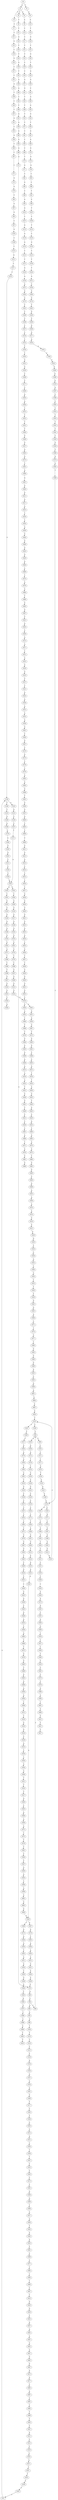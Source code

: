 strict digraph  {
	S0 -> S1 [ label = A ];
	S0 -> S2 [ label = T ];
	S1 -> S3 [ label = G ];
	S1 -> S4 [ label = C ];
	S1 -> S5 [ label = A ];
	S2 -> S6 [ label = A ];
	S3 -> S7 [ label = C ];
	S4 -> S8 [ label = T ];
	S5 -> S9 [ label = A ];
	S6 -> S10 [ label = G ];
	S7 -> S11 [ label = C ];
	S8 -> S12 [ label = T ];
	S9 -> S13 [ label = C ];
	S10 -> S14 [ label = T ];
	S11 -> S15 [ label = G ];
	S12 -> S16 [ label = A ];
	S13 -> S17 [ label = C ];
	S14 -> S18 [ label = A ];
	S15 -> S19 [ label = C ];
	S16 -> S20 [ label = T ];
	S17 -> S21 [ label = T ];
	S18 -> S22 [ label = T ];
	S19 -> S23 [ label = G ];
	S20 -> S24 [ label = T ];
	S21 -> S25 [ label = T ];
	S22 -> S26 [ label = G ];
	S23 -> S27 [ label = C ];
	S24 -> S28 [ label = G ];
	S25 -> S29 [ label = C ];
	S26 -> S30 [ label = T ];
	S27 -> S31 [ label = C ];
	S28 -> S32 [ label = T ];
	S29 -> S33 [ label = C ];
	S30 -> S34 [ label = A ];
	S31 -> S35 [ label = A ];
	S32 -> S36 [ label = G ];
	S33 -> S37 [ label = A ];
	S34 -> S38 [ label = G ];
	S35 -> S39 [ label = T ];
	S36 -> S40 [ label = A ];
	S37 -> S41 [ label = G ];
	S38 -> S42 [ label = C ];
	S39 -> S43 [ label = C ];
	S40 -> S44 [ label = C ];
	S41 -> S45 [ label = T ];
	S42 -> S46 [ label = A ];
	S43 -> S47 [ label = T ];
	S44 -> S48 [ label = T ];
	S45 -> S49 [ label = T ];
	S46 -> S50 [ label = G ];
	S47 -> S51 [ label = A ];
	S48 -> S52 [ label = A ];
	S49 -> S53 [ label = T ];
	S50 -> S54 [ label = G ];
	S51 -> S55 [ label = C ];
	S52 -> S56 [ label = A ];
	S53 -> S57 [ label = T ];
	S54 -> S58 [ label = T ];
	S55 -> S59 [ label = A ];
	S56 -> S60 [ label = A ];
	S57 -> S61 [ label = C ];
	S58 -> S62 [ label = A ];
	S59 -> S63 [ label = T ];
	S60 -> S64 [ label = G ];
	S61 -> S65 [ label = C ];
	S62 -> S66 [ label = A ];
	S63 -> S67 [ label = C ];
	S64 -> S68 [ label = A ];
	S65 -> S69 [ label = C ];
	S66 -> S70 [ label = G ];
	S67 -> S71 [ label = C ];
	S68 -> S72 [ label = A ];
	S69 -> S73 [ label = T ];
	S70 -> S74 [ label = A ];
	S71 -> S75 [ label = G ];
	S72 -> S76 [ label = G ];
	S73 -> S77 [ label = A ];
	S74 -> S78 [ label = A ];
	S75 -> S79 [ label = G ];
	S76 -> S80 [ label = A ];
	S77 -> S81 [ label = C ];
	S78 -> S82 [ label = C ];
	S79 -> S83 [ label = T ];
	S80 -> S84 [ label = C ];
	S81 -> S85 [ label = G ];
	S82 -> S86 [ label = C ];
	S83 -> S87 [ label = G ];
	S84 -> S88 [ label = A ];
	S84 -> S89 [ label = C ];
	S85 -> S90 [ label = C ];
	S86 -> S91 [ label = T ];
	S87 -> S92 [ label = G ];
	S88 -> S93 [ label = G ];
	S89 -> S94 [ label = T ];
	S90 -> S95 [ label = A ];
	S91 -> S96 [ label = G ];
	S92 -> S97 [ label = C ];
	S93 -> S98 [ label = G ];
	S94 -> S99 [ label = T ];
	S94 -> S100 [ label = A ];
	S95 -> S101 [ label = A ];
	S96 -> S102 [ label = T ];
	S97 -> S103 [ label = G ];
	S98 -> S104 [ label = T ];
	S99 -> S105 [ label = C ];
	S100 -> S106 [ label = G ];
	S101 -> S107 [ label = C ];
	S102 -> S108 [ label = C ];
	S103 -> S109 [ label = C ];
	S104 -> S110 [ label = T ];
	S105 -> S111 [ label = C ];
	S106 -> S112 [ label = A ];
	S107 -> S113 [ label = A ];
	S108 -> S114 [ label = T ];
	S109 -> S115 [ label = T ];
	S110 -> S116 [ label = C ];
	S111 -> S117 [ label = C ];
	S112 -> S118 [ label = T ];
	S113 -> S119 [ label = A ];
	S114 -> S120 [ label = C ];
	S115 -> S121 [ label = A ];
	S116 -> S122 [ label = C ];
	S117 -> S123 [ label = G ];
	S118 -> S124 [ label = C ];
	S119 -> S125 [ label = A ];
	S120 -> S126 [ label = G ];
	S121 -> S127 [ label = C ];
	S122 -> S128 [ label = T ];
	S123 -> S129 [ label = T ];
	S124 -> S130 [ label = G ];
	S125 -> S131 [ label = C ];
	S126 -> S132 [ label = C ];
	S127 -> S133 [ label = C ];
	S128 -> S134 [ label = A ];
	S129 -> S135 [ label = A ];
	S130 -> S136 [ label = A ];
	S131 -> S137 [ label = T ];
	S132 -> S138 [ label = T ];
	S133 -> S139 [ label = G ];
	S134 -> S140 [ label = T ];
	S135 -> S141 [ label = G ];
	S136 -> S142 [ label = G ];
	S137 -> S143 [ label = A ];
	S138 -> S144 [ label = T ];
	S139 -> S145 [ label = G ];
	S139 -> S146 [ label = T ];
	S140 -> S147 [ label = G ];
	S141 -> S148 [ label = T ];
	S142 -> S149 [ label = C ];
	S143 -> S150 [ label = A ];
	S144 -> S151 [ label = G ];
	S145 -> S152 [ label = A ];
	S146 -> S153 [ label = T ];
	S147 -> S154 [ label = G ];
	S148 -> S155 [ label = C ];
	S149 -> S156 [ label = C ];
	S150 -> S157 [ label = A ];
	S151 -> S158 [ label = C ];
	S152 -> S159 [ label = C ];
	S153 -> S160 [ label = A ];
	S154 -> S161 [ label = A ];
	S155 -> S162 [ label = G ];
	S155 -> S163 [ label = C ];
	S156 -> S164 [ label = C ];
	S157 -> S165 [ label = A ];
	S158 -> S166 [ label = G ];
	S159 -> S167 [ label = C ];
	S160 -> S168 [ label = A ];
	S161 -> S169 [ label = G ];
	S162 -> S170 [ label = G ];
	S163 -> S171 [ label = A ];
	S164 -> S172 [ label = C ];
	S165 -> S173 [ label = A ];
	S166 -> S174 [ label = G ];
	S167 -> S175 [ label = T ];
	S168 -> S176 [ label = C ];
	S169 -> S177 [ label = T ];
	S170 -> S178 [ label = C ];
	S171 -> S179 [ label = C ];
	S172 -> S180 [ label = T ];
	S173 -> S181 [ label = C ];
	S174 -> S182 [ label = T ];
	S175 -> S183 [ label = A ];
	S176 -> S184 [ label = G ];
	S177 -> S185 [ label = C ];
	S178 -> S186 [ label = G ];
	S179 -> S187 [ label = G ];
	S180 -> S188 [ label = A ];
	S181 -> S189 [ label = C ];
	S182 -> S190 [ label = G ];
	S183 -> S191 [ label = G ];
	S183 -> S192 [ label = A ];
	S184 -> S193 [ label = G ];
	S185 -> S194 [ label = T ];
	S186 -> S195 [ label = A ];
	S187 -> S196 [ label = A ];
	S188 -> S197 [ label = G ];
	S189 -> S198 [ label = T ];
	S190 -> S199 [ label = T ];
	S191 -> S200 [ label = C ];
	S192 -> S201 [ label = C ];
	S193 -> S202 [ label = A ];
	S194 -> S203 [ label = C ];
	S195 -> S204 [ label = C ];
	S196 -> S205 [ label = A ];
	S197 -> S206 [ label = G ];
	S198 -> S207 [ label = C ];
	S199 -> S208 [ label = G ];
	S200 -> S209 [ label = A ];
	S201 -> S210 [ label = A ];
	S202 -> S211 [ label = C ];
	S203 -> S212 [ label = T ];
	S204 -> S213 [ label = C ];
	S205 -> S214 [ label = G ];
	S206 -> S215 [ label = T ];
	S207 -> S216 [ label = C ];
	S208 -> S217 [ label = G ];
	S209 -> S218 [ label = G ];
	S210 -> S219 [ label = G ];
	S211 -> S220 [ label = C ];
	S212 -> S221 [ label = A ];
	S213 -> S222 [ label = G ];
	S214 -> S223 [ label = A ];
	S215 -> S224 [ label = A ];
	S216 -> S225 [ label = T ];
	S217 -> S226 [ label = A ];
	S218 -> S227 [ label = A ];
	S219 -> S228 [ label = A ];
	S220 -> S229 [ label = T ];
	S221 -> S230 [ label = C ];
	S222 -> S231 [ label = C ];
	S223 -> S232 [ label = C ];
	S224 -> S233 [ label = A ];
	S225 -> S234 [ label = T ];
	S226 -> S235 [ label = A ];
	S227 -> S236 [ label = A ];
	S228 -> S237 [ label = A ];
	S229 -> S183 [ label = A ];
	S230 -> S238 [ label = T ];
	S231 -> S239 [ label = T ];
	S232 -> S240 [ label = C ];
	S232 -> S241 [ label = T ];
	S233 -> S242 [ label = A ];
	S234 -> S243 [ label = C ];
	S235 -> S244 [ label = A ];
	S236 -> S245 [ label = G ];
	S237 -> S246 [ label = A ];
	S238 -> S247 [ label = T ];
	S239 -> S248 [ label = T ];
	S240 -> S94 [ label = T ];
	S241 -> S249 [ label = T ];
	S242 -> S250 [ label = A ];
	S243 -> S251 [ label = G ];
	S244 -> S252 [ label = G ];
	S245 -> S253 [ label = G ];
	S246 -> S254 [ label = G ];
	S247 -> S255 [ label = C ];
	S248 -> S256 [ label = C ];
	S249 -> S257 [ label = C ];
	S250 -> S258 [ label = A ];
	S251 -> S259 [ label = A ];
	S252 -> S260 [ label = G ];
	S253 -> S261 [ label = G ];
	S254 -> S262 [ label = G ];
	S255 -> S263 [ label = C ];
	S256 -> S264 [ label = A ];
	S257 -> S265 [ label = G ];
	S258 -> S266 [ label = T ];
	S258 -> S267 [ label = G ];
	S259 -> S268 [ label = C ];
	S260 -> S269 [ label = A ];
	S261 -> S270 [ label = G ];
	S262 -> S271 [ label = A ];
	S263 -> S272 [ label = C ];
	S264 -> S273 [ label = A ];
	S265 -> S274 [ label = A ];
	S266 -> S275 [ label = A ];
	S267 -> S276 [ label = A ];
	S268 -> S277 [ label = C ];
	S269 -> S278 [ label = A ];
	S270 -> S279 [ label = T ];
	S271 -> S280 [ label = T ];
	S272 -> S281 [ label = T ];
	S273 -> S282 [ label = A ];
	S274 -> S283 [ label = A ];
	S275 -> S284 [ label = G ];
	S276 -> S285 [ label = T ];
	S277 -> S286 [ label = C ];
	S278 -> S287 [ label = A ];
	S279 -> S288 [ label = C ];
	S280 -> S289 [ label = C ];
	S281 -> S290 [ label = G ];
	S282 -> S291 [ label = T ];
	S283 -> S292 [ label = T ];
	S284 -> S293 [ label = G ];
	S285 -> S294 [ label = A ];
	S286 -> S295 [ label = A ];
	S287 -> S296 [ label = C ];
	S288 -> S297 [ label = A ];
	S289 -> S298 [ label = T ];
	S290 -> S299 [ label = G ];
	S291 -> S300 [ label = A ];
	S292 -> S301 [ label = A ];
	S293 -> S302 [ label = T ];
	S294 -> S303 [ label = A ];
	S295 -> S304 [ label = A ];
	S296 -> S305 [ label = C ];
	S297 -> S306 [ label = G ];
	S298 -> S307 [ label = G ];
	S299 -> S308 [ label = T ];
	S300 -> S309 [ label = G ];
	S301 -> S310 [ label = C ];
	S302 -> S311 [ label = A ];
	S303 -> S312 [ label = A ];
	S304 -> S313 [ label = T ];
	S305 -> S314 [ label = T ];
	S306 -> S315 [ label = G ];
	S307 -> S316 [ label = G ];
	S308 -> S317 [ label = G ];
	S309 -> S318 [ label = C ];
	S310 -> S319 [ label = G ];
	S311 -> S320 [ label = A ];
	S312 -> S321 [ label = G ];
	S313 -> S322 [ label = T ];
	S314 -> S323 [ label = T ];
	S315 -> S324 [ label = G ];
	S316 -> S325 [ label = G ];
	S317 -> S326 [ label = A ];
	S318 -> S327 [ label = C ];
	S319 -> S328 [ label = C ];
	S320 -> S329 [ label = C ];
	S321 -> S330 [ label = A ];
	S322 -> S331 [ label = T ];
	S323 -> S332 [ label = T ];
	S324 -> S333 [ label = T ];
	S325 -> S334 [ label = T ];
	S326 -> S335 [ label = T ];
	S327 -> S336 [ label = C ];
	S328 -> S337 [ label = C ];
	S329 -> S338 [ label = G ];
	S330 -> S339 [ label = A ];
	S331 -> S340 [ label = T ];
	S332 -> S341 [ label = C ];
	S333 -> S342 [ label = A ];
	S333 -> S343 [ label = G ];
	S334 -> S344 [ label = A ];
	S335 -> S345 [ label = A ];
	S336 -> S346 [ label = T ];
	S337 -> S347 [ label = T ];
	S338 -> S348 [ label = G ];
	S339 -> S76 [ label = G ];
	S340 -> S349 [ label = G ];
	S341 -> S350 [ label = C ];
	S342 -> S351 [ label = G ];
	S343 -> S352 [ label = A ];
	S345 -> S353 [ label = A ];
	S346 -> S354 [ label = T ];
	S347 -> S355 [ label = T ];
	S348 -> S356 [ label = T ];
	S349 -> S357 [ label = G ];
	S350 -> S358 [ label = G ];
	S351 -> S359 [ label = A ];
	S352 -> S360 [ label = C ];
	S353 -> S361 [ label = T ];
	S354 -> S362 [ label = C ];
	S355 -> S363 [ label = C ];
	S356 -> S364 [ label = A ];
	S357 -> S365 [ label = A ];
	S358 -> S366 [ label = T ];
	S359 -> S367 [ label = G ];
	S360 -> S368 [ label = T ];
	S361 -> S369 [ label = T ];
	S362 -> S370 [ label = C ];
	S363 -> S371 [ label = C ];
	S364 -> S372 [ label = G ];
	S365 -> S373 [ label = G ];
	S366 -> S374 [ label = A ];
	S367 -> S375 [ label = T ];
	S368 -> S376 [ label = T ];
	S369 -> S377 [ label = T ];
	S370 -> S378 [ label = T ];
	S371 -> S379 [ label = G ];
	S372 -> S380 [ label = C ];
	S373 -> S381 [ label = T ];
	S374 -> S382 [ label = G ];
	S375 -> S383 [ label = A ];
	S376 -> S384 [ label = G ];
	S377 -> S385 [ label = T ];
	S378 -> S386 [ label = G ];
	S379 -> S387 [ label = G ];
	S380 -> S388 [ label = C ];
	S381 -> S389 [ label = A ];
	S382 -> S390 [ label = T ];
	S383 -> S391 [ label = G ];
	S384 -> S392 [ label = A ];
	S385 -> S393 [ label = C ];
	S386 -> S394 [ label = G ];
	S387 -> S395 [ label = G ];
	S388 -> S396 [ label = G ];
	S389 -> S397 [ label = G ];
	S390 -> S155 [ label = C ];
	S391 -> S398 [ label = T ];
	S392 -> S399 [ label = G ];
	S393 -> S400 [ label = T ];
	S394 -> S401 [ label = C ];
	S395 -> S402 [ label = C ];
	S396 -> S403 [ label = T ];
	S397 -> S404 [ label = A ];
	S398 -> S405 [ label = C ];
	S399 -> S406 [ label = A ];
	S400 -> S407 [ label = C ];
	S401 -> S408 [ label = G ];
	S402 -> S409 [ label = T ];
	S403 -> S410 [ label = T ];
	S404 -> S411 [ label = A ];
	S405 -> S412 [ label = G ];
	S406 -> S413 [ label = A ];
	S407 -> S414 [ label = C ];
	S408 -> S415 [ label = G ];
	S409 -> S416 [ label = G ];
	S411 -> S417 [ label = A ];
	S412 -> S418 [ label = T ];
	S413 -> S419 [ label = A ];
	S414 -> S420 [ label = G ];
	S415 -> S421 [ label = T ];
	S416 -> S422 [ label = T ];
	S417 -> S423 [ label = G ];
	S418 -> S424 [ label = T ];
	S419 -> S425 [ label = A ];
	S420 -> S426 [ label = G ];
	S421 -> S427 [ label = T ];
	S422 -> S428 [ label = C ];
	S423 -> S429 [ label = T ];
	S424 -> S430 [ label = A ];
	S425 -> S431 [ label = T ];
	S426 -> S432 [ label = T ];
	S428 -> S433 [ label = A ];
	S429 -> S434 [ label = C ];
	S430 -> S435 [ label = G ];
	S431 -> S436 [ label = G ];
	S432 -> S437 [ label = A ];
	S433 -> S438 [ label = A ];
	S434 -> S439 [ label = A ];
	S435 -> S440 [ label = T ];
	S436 -> S441 [ label = G ];
	S437 -> S442 [ label = A ];
	S438 -> S443 [ label = C ];
	S439 -> S444 [ label = G ];
	S440 -> S445 [ label = A ];
	S441 -> S446 [ label = T ];
	S442 -> S447 [ label = G ];
	S443 -> S448 [ label = G ];
	S444 -> S449 [ label = A ];
	S445 -> S450 [ label = C ];
	S446 -> S451 [ label = T ];
	S447 -> S452 [ label = G ];
	S448 -> S453 [ label = A ];
	S449 -> S454 [ label = A ];
	S450 -> S455 [ label = G ];
	S451 -> S456 [ label = T ];
	S452 -> S457 [ label = A ];
	S453 -> S458 [ label = C ];
	S454 -> S459 [ label = G ];
	S455 -> S460 [ label = T ];
	S456 -> S461 [ label = T ];
	S457 -> S462 [ label = G ];
	S458 -> S463 [ label = A ];
	S459 -> S464 [ label = A ];
	S460 -> S465 [ label = G ];
	S461 -> S466 [ label = A ];
	S462 -> S467 [ label = G ];
	S463 -> S468 [ label = C ];
	S464 -> S469 [ label = C ];
	S465 -> S470 [ label = G ];
	S466 -> S471 [ label = T ];
	S467 -> S472 [ label = A ];
	S468 -> S473 [ label = T ];
	S469 -> S474 [ label = T ];
	S470 -> S475 [ label = A ];
	S471 -> S476 [ label = A ];
	S472 -> S477 [ label = A ];
	S473 -> S478 [ label = G ];
	S474 -> S479 [ label = A ];
	S475 -> S480 [ label = C ];
	S476 -> S481 [ label = G ];
	S477 -> S482 [ label = T ];
	S478 -> S483 [ label = G ];
	S479 -> S484 [ label = G ];
	S480 -> S485 [ label = G ];
	S481 -> S486 [ label = A ];
	S482 -> S487 [ label = A ];
	S483 -> S488 [ label = T ];
	S484 -> S489 [ label = T ];
	S485 -> S490 [ label = G ];
	S487 -> S491 [ label = T ];
	S488 -> S492 [ label = A ];
	S489 -> S493 [ label = A ];
	S490 -> S494 [ label = C ];
	S491 -> S495 [ label = C ];
	S492 -> S496 [ label = G ];
	S493 -> S497 [ label = A ];
	S494 -> S498 [ label = G ];
	S495 -> S499 [ label = T ];
	S496 -> S500 [ label = A ];
	S497 -> S501 [ label = T ];
	S498 -> S502 [ label = G ];
	S499 -> S503 [ label = T ];
	S500 -> S504 [ label = A ];
	S501 -> S505 [ label = A ];
	S502 -> S506 [ label = A ];
	S503 -> S507 [ label = C ];
	S504 -> S508 [ label = C ];
	S505 -> S509 [ label = T ];
	S506 -> S510 [ label = A ];
	S507 -> S511 [ label = A ];
	S508 -> S512 [ label = C ];
	S509 -> S513 [ label = G ];
	S510 -> S514 [ label = A ];
	S511 -> S515 [ label = T ];
	S512 -> S516 [ label = C ];
	S513 -> S517 [ label = A ];
	S514 -> S518 [ label = G ];
	S515 -> S519 [ label = T ];
	S516 -> S520 [ label = A ];
	S517 -> S521 [ label = C ];
	S518 -> S522 [ label = A ];
	S519 -> S523 [ label = C ];
	S520 -> S524 [ label = G ];
	S521 -> S525 [ label = A ];
	S522 -> S526 [ label = G ];
	S523 -> S527 [ label = G ];
	S524 -> S528 [ label = T ];
	S525 -> S529 [ label = A ];
	S526 -> S530 [ label = G ];
	S527 -> S531 [ label = C ];
	S528 -> S532 [ label = G ];
	S529 -> S533 [ label = A ];
	S530 -> S534 [ label = T ];
	S531 -> S535 [ label = T ];
	S532 -> S536 [ label = T ];
	S533 -> S537 [ label = T ];
	S534 -> S538 [ label = C ];
	S535 -> S539 [ label = A ];
	S536 -> S540 [ label = C ];
	S537 -> S541 [ label = T ];
	S538 -> S542 [ label = G ];
	S539 -> S543 [ label = C ];
	S540 -> S544 [ label = G ];
	S541 -> S545 [ label = A ];
	S542 -> S546 [ label = C ];
	S543 -> S547 [ label = C ];
	S544 -> S548 [ label = G ];
	S545 -> S549 [ label = G ];
	S546 -> S550 [ label = G ];
	S547 -> S139 [ label = G ];
	S548 -> S551 [ label = T ];
	S549 -> S552 [ label = A ];
	S550 -> S553 [ label = C ];
	S551 -> S554 [ label = T ];
	S552 -> S555 [ label = A ];
	S553 -> S556 [ label = T ];
	S554 -> S557 [ label = T ];
	S555 -> S558 [ label = A ];
	S556 -> S559 [ label = T ];
	S557 -> S560 [ label = G ];
	S558 -> S561 [ label = A ];
	S559 -> S562 [ label = G ];
	S560 -> S563 [ label = C ];
	S561 -> S564 [ label = C ];
	S562 -> S565 [ label = G ];
	S563 -> S566 [ label = A ];
	S564 -> S567 [ label = A ];
	S565 -> S568 [ label = A ];
	S566 -> S569 [ label = A ];
	S567 -> S570 [ label = C ];
	S568 -> S571 [ label = C ];
	S569 -> S572 [ label = A ];
	S570 -> S573 [ label = G ];
	S571 -> S574 [ label = T ];
	S572 -> S575 [ label = C ];
	S573 -> S576 [ label = T ];
	S574 -> S577 [ label = G ];
	S575 -> S578 [ label = T ];
	S576 -> S579 [ label = C ];
	S577 -> S580 [ label = C ];
	S578 -> S581 [ label = C ];
	S579 -> S582 [ label = A ];
	S580 -> S583 [ label = G ];
	S581 -> S584 [ label = C ];
	S582 -> S585 [ label = A ];
	S583 -> S586 [ label = G ];
	S584 -> S587 [ label = T ];
	S585 -> S588 [ label = G ];
	S586 -> S589 [ label = G ];
	S587 -> S590 [ label = G ];
	S588 -> S591 [ label = T ];
	S589 -> S592 [ label = A ];
	S590 -> S593 [ label = G ];
	S591 -> S594 [ label = A ];
	S592 -> S595 [ label = C ];
	S593 -> S596 [ label = T ];
	S594 -> S597 [ label = G ];
	S595 -> S598 [ label = G ];
	S596 -> S599 [ label = A ];
	S597 -> S600 [ label = A ];
	S598 -> S601 [ label = A ];
	S599 -> S602 [ label = A ];
	S600 -> S603 [ label = T ];
	S601 -> S604 [ label = A ];
	S602 -> S605 [ label = A ];
	S603 -> S606 [ label = T ];
	S604 -> S607 [ label = G ];
	S605 -> S608 [ label = A ];
	S606 -> S609 [ label = T ];
	S607 -> S610 [ label = A ];
	S608 -> S258 [ label = A ];
	S609 -> S611 [ label = A ];
	S610 -> S232 [ label = C ];
	S611 -> S612 [ label = A ];
	S612 -> S613 [ label = A ];
	S613 -> S614 [ label = C ];
	S614 -> S615 [ label = T ];
	S615 -> S616 [ label = C ];
	S616 -> S617 [ label = C ];
	S617 -> S618 [ label = G ];
	S618 -> S619 [ label = A ];
	S619 -> S620 [ label = G ];
	S620 -> S621 [ label = G ];
	S621 -> S622 [ label = G ];
	S622 -> S623 [ label = A ];
	S623 -> S624 [ label = A ];
	S624 -> S625 [ label = C ];
	S625 -> S626 [ label = G ];
	S626 -> S627 [ label = T ];
	S627 -> S628 [ label = C ];
	S628 -> S629 [ label = A ];
	S629 -> S630 [ label = G ];
	S630 -> S631 [ label = G ];
	S631 -> S632 [ label = G ];
	S632 -> S333 [ label = T ];
}
